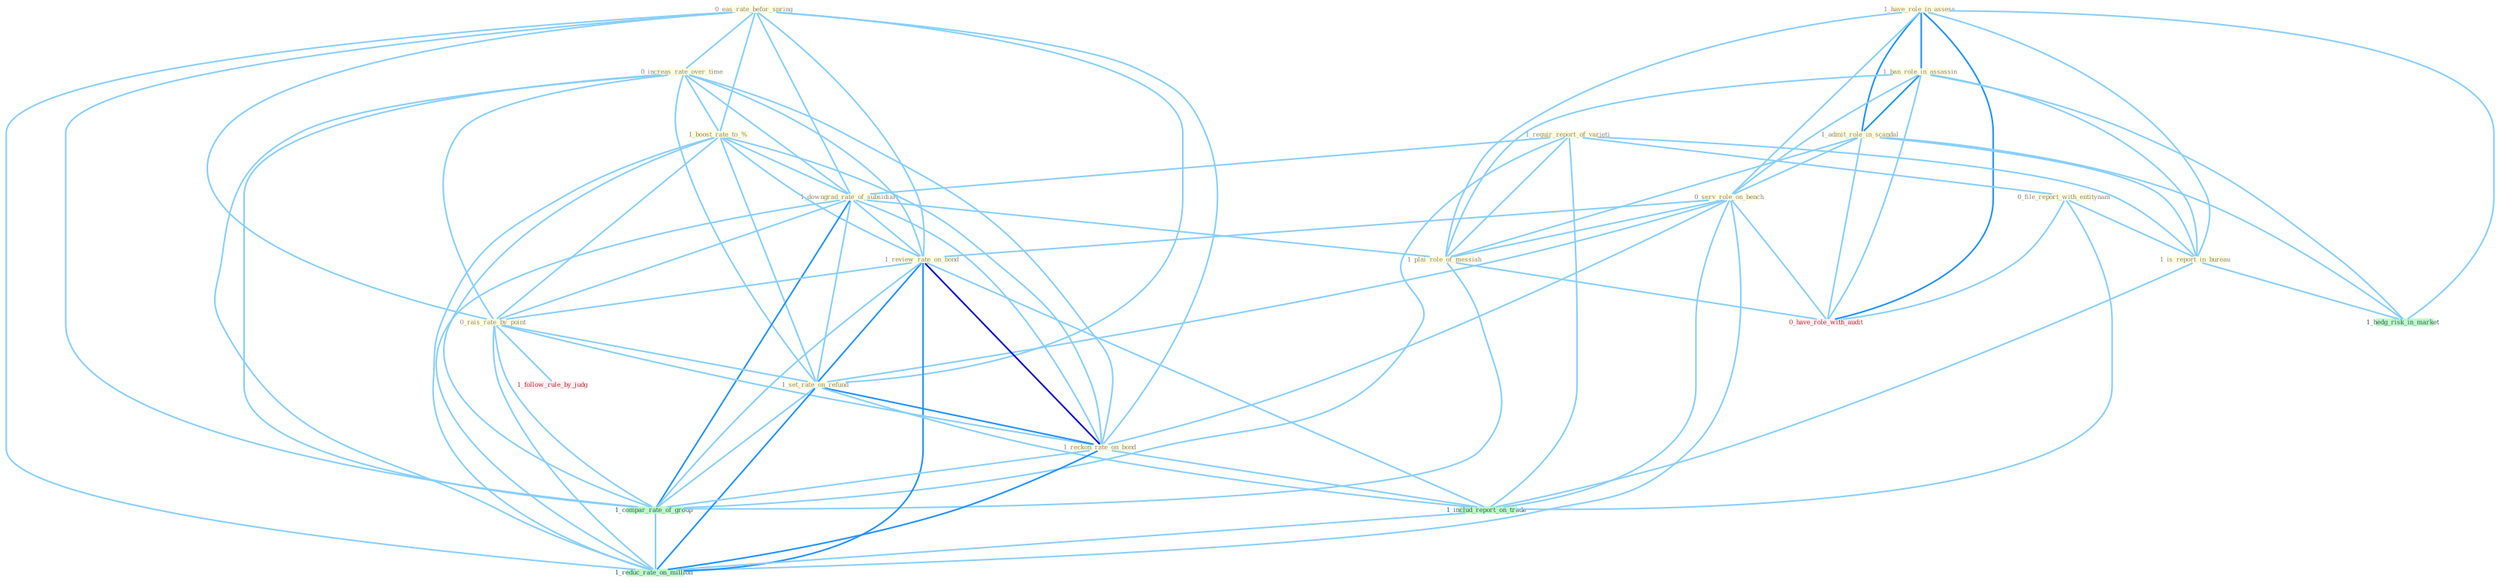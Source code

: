 Graph G{ 
    node
    [shape=polygon,style=filled,width=.5,height=.06,color="#BDFCC9",fixedsize=true,fontsize=4,
    fontcolor="#2f4f4f"];
    {node
    [color="#ffffe0", fontcolor="#8b7d6b"] "0_eas_rate_befor_spring " "1_have_role_in_assess " "0_increas_rate_over_time " "1_requir_report_of_varieti " "1_boost_rate_to_% " "0_file_report_with_entitynam " "1_downgrad_rate_of_subsidiari " "1_ban_role_in_assassin " "1_admit_role_in_scandal " "0_serv_role_on_bench " "1_plai_role_of_messiah " "1_review_rate_on_bond " "0_rais_rate_by_point " "1_set_rate_on_refund " "1_is_report_in_bureau " "1_reckon_rate_on_bond "}
{node [color="#fff0f5", fontcolor="#b22222"] "1_follow_rule_by_judg " "0_have_role_with_audit "}
edge [color="#B0E2FF"];

	"0_eas_rate_befor_spring " -- "0_increas_rate_over_time " [w="1", color="#87cefa" ];
	"0_eas_rate_befor_spring " -- "1_boost_rate_to_% " [w="1", color="#87cefa" ];
	"0_eas_rate_befor_spring " -- "1_downgrad_rate_of_subsidiari " [w="1", color="#87cefa" ];
	"0_eas_rate_befor_spring " -- "1_review_rate_on_bond " [w="1", color="#87cefa" ];
	"0_eas_rate_befor_spring " -- "0_rais_rate_by_point " [w="1", color="#87cefa" ];
	"0_eas_rate_befor_spring " -- "1_set_rate_on_refund " [w="1", color="#87cefa" ];
	"0_eas_rate_befor_spring " -- "1_reckon_rate_on_bond " [w="1", color="#87cefa" ];
	"0_eas_rate_befor_spring " -- "1_compar_rate_of_group " [w="1", color="#87cefa" ];
	"0_eas_rate_befor_spring " -- "1_reduc_rate_on_million " [w="1", color="#87cefa" ];
	"1_have_role_in_assess " -- "1_ban_role_in_assassin " [w="2", color="#1e90ff" , len=0.8];
	"1_have_role_in_assess " -- "1_admit_role_in_scandal " [w="2", color="#1e90ff" , len=0.8];
	"1_have_role_in_assess " -- "0_serv_role_on_bench " [w="1", color="#87cefa" ];
	"1_have_role_in_assess " -- "1_plai_role_of_messiah " [w="1", color="#87cefa" ];
	"1_have_role_in_assess " -- "1_is_report_in_bureau " [w="1", color="#87cefa" ];
	"1_have_role_in_assess " -- "1_hedg_risk_in_market " [w="1", color="#87cefa" ];
	"1_have_role_in_assess " -- "0_have_role_with_audit " [w="2", color="#1e90ff" , len=0.8];
	"0_increas_rate_over_time " -- "1_boost_rate_to_% " [w="1", color="#87cefa" ];
	"0_increas_rate_over_time " -- "1_downgrad_rate_of_subsidiari " [w="1", color="#87cefa" ];
	"0_increas_rate_over_time " -- "1_review_rate_on_bond " [w="1", color="#87cefa" ];
	"0_increas_rate_over_time " -- "0_rais_rate_by_point " [w="1", color="#87cefa" ];
	"0_increas_rate_over_time " -- "1_set_rate_on_refund " [w="1", color="#87cefa" ];
	"0_increas_rate_over_time " -- "1_reckon_rate_on_bond " [w="1", color="#87cefa" ];
	"0_increas_rate_over_time " -- "1_compar_rate_of_group " [w="1", color="#87cefa" ];
	"0_increas_rate_over_time " -- "1_reduc_rate_on_million " [w="1", color="#87cefa" ];
	"1_requir_report_of_varieti " -- "0_file_report_with_entitynam " [w="1", color="#87cefa" ];
	"1_requir_report_of_varieti " -- "1_downgrad_rate_of_subsidiari " [w="1", color="#87cefa" ];
	"1_requir_report_of_varieti " -- "1_plai_role_of_messiah " [w="1", color="#87cefa" ];
	"1_requir_report_of_varieti " -- "1_is_report_in_bureau " [w="1", color="#87cefa" ];
	"1_requir_report_of_varieti " -- "1_includ_report_on_trade " [w="1", color="#87cefa" ];
	"1_requir_report_of_varieti " -- "1_compar_rate_of_group " [w="1", color="#87cefa" ];
	"1_boost_rate_to_% " -- "1_downgrad_rate_of_subsidiari " [w="1", color="#87cefa" ];
	"1_boost_rate_to_% " -- "1_review_rate_on_bond " [w="1", color="#87cefa" ];
	"1_boost_rate_to_% " -- "0_rais_rate_by_point " [w="1", color="#87cefa" ];
	"1_boost_rate_to_% " -- "1_set_rate_on_refund " [w="1", color="#87cefa" ];
	"1_boost_rate_to_% " -- "1_reckon_rate_on_bond " [w="1", color="#87cefa" ];
	"1_boost_rate_to_% " -- "1_compar_rate_of_group " [w="1", color="#87cefa" ];
	"1_boost_rate_to_% " -- "1_reduc_rate_on_million " [w="1", color="#87cefa" ];
	"0_file_report_with_entitynam " -- "1_is_report_in_bureau " [w="1", color="#87cefa" ];
	"0_file_report_with_entitynam " -- "1_includ_report_on_trade " [w="1", color="#87cefa" ];
	"0_file_report_with_entitynam " -- "0_have_role_with_audit " [w="1", color="#87cefa" ];
	"1_downgrad_rate_of_subsidiari " -- "1_plai_role_of_messiah " [w="1", color="#87cefa" ];
	"1_downgrad_rate_of_subsidiari " -- "1_review_rate_on_bond " [w="1", color="#87cefa" ];
	"1_downgrad_rate_of_subsidiari " -- "0_rais_rate_by_point " [w="1", color="#87cefa" ];
	"1_downgrad_rate_of_subsidiari " -- "1_set_rate_on_refund " [w="1", color="#87cefa" ];
	"1_downgrad_rate_of_subsidiari " -- "1_reckon_rate_on_bond " [w="1", color="#87cefa" ];
	"1_downgrad_rate_of_subsidiari " -- "1_compar_rate_of_group " [w="2", color="#1e90ff" , len=0.8];
	"1_downgrad_rate_of_subsidiari " -- "1_reduc_rate_on_million " [w="1", color="#87cefa" ];
	"1_ban_role_in_assassin " -- "1_admit_role_in_scandal " [w="2", color="#1e90ff" , len=0.8];
	"1_ban_role_in_assassin " -- "0_serv_role_on_bench " [w="1", color="#87cefa" ];
	"1_ban_role_in_assassin " -- "1_plai_role_of_messiah " [w="1", color="#87cefa" ];
	"1_ban_role_in_assassin " -- "1_is_report_in_bureau " [w="1", color="#87cefa" ];
	"1_ban_role_in_assassin " -- "1_hedg_risk_in_market " [w="1", color="#87cefa" ];
	"1_ban_role_in_assassin " -- "0_have_role_with_audit " [w="1", color="#87cefa" ];
	"1_admit_role_in_scandal " -- "0_serv_role_on_bench " [w="1", color="#87cefa" ];
	"1_admit_role_in_scandal " -- "1_plai_role_of_messiah " [w="1", color="#87cefa" ];
	"1_admit_role_in_scandal " -- "1_is_report_in_bureau " [w="1", color="#87cefa" ];
	"1_admit_role_in_scandal " -- "1_hedg_risk_in_market " [w="1", color="#87cefa" ];
	"1_admit_role_in_scandal " -- "0_have_role_with_audit " [w="1", color="#87cefa" ];
	"0_serv_role_on_bench " -- "1_plai_role_of_messiah " [w="1", color="#87cefa" ];
	"0_serv_role_on_bench " -- "1_review_rate_on_bond " [w="1", color="#87cefa" ];
	"0_serv_role_on_bench " -- "1_set_rate_on_refund " [w="1", color="#87cefa" ];
	"0_serv_role_on_bench " -- "1_reckon_rate_on_bond " [w="1", color="#87cefa" ];
	"0_serv_role_on_bench " -- "1_includ_report_on_trade " [w="1", color="#87cefa" ];
	"0_serv_role_on_bench " -- "1_reduc_rate_on_million " [w="1", color="#87cefa" ];
	"0_serv_role_on_bench " -- "0_have_role_with_audit " [w="1", color="#87cefa" ];
	"1_plai_role_of_messiah " -- "1_compar_rate_of_group " [w="1", color="#87cefa" ];
	"1_plai_role_of_messiah " -- "0_have_role_with_audit " [w="1", color="#87cefa" ];
	"1_review_rate_on_bond " -- "0_rais_rate_by_point " [w="1", color="#87cefa" ];
	"1_review_rate_on_bond " -- "1_set_rate_on_refund " [w="2", color="#1e90ff" , len=0.8];
	"1_review_rate_on_bond " -- "1_reckon_rate_on_bond " [w="3", color="#0000cd" , len=0.6];
	"1_review_rate_on_bond " -- "1_includ_report_on_trade " [w="1", color="#87cefa" ];
	"1_review_rate_on_bond " -- "1_compar_rate_of_group " [w="1", color="#87cefa" ];
	"1_review_rate_on_bond " -- "1_reduc_rate_on_million " [w="2", color="#1e90ff" , len=0.8];
	"0_rais_rate_by_point " -- "1_set_rate_on_refund " [w="1", color="#87cefa" ];
	"0_rais_rate_by_point " -- "1_reckon_rate_on_bond " [w="1", color="#87cefa" ];
	"0_rais_rate_by_point " -- "1_compar_rate_of_group " [w="1", color="#87cefa" ];
	"0_rais_rate_by_point " -- "1_follow_rule_by_judg " [w="1", color="#87cefa" ];
	"0_rais_rate_by_point " -- "1_reduc_rate_on_million " [w="1", color="#87cefa" ];
	"1_set_rate_on_refund " -- "1_reckon_rate_on_bond " [w="2", color="#1e90ff" , len=0.8];
	"1_set_rate_on_refund " -- "1_includ_report_on_trade " [w="1", color="#87cefa" ];
	"1_set_rate_on_refund " -- "1_compar_rate_of_group " [w="1", color="#87cefa" ];
	"1_set_rate_on_refund " -- "1_reduc_rate_on_million " [w="2", color="#1e90ff" , len=0.8];
	"1_is_report_in_bureau " -- "1_includ_report_on_trade " [w="1", color="#87cefa" ];
	"1_is_report_in_bureau " -- "1_hedg_risk_in_market " [w="1", color="#87cefa" ];
	"1_reckon_rate_on_bond " -- "1_includ_report_on_trade " [w="1", color="#87cefa" ];
	"1_reckon_rate_on_bond " -- "1_compar_rate_of_group " [w="1", color="#87cefa" ];
	"1_reckon_rate_on_bond " -- "1_reduc_rate_on_million " [w="2", color="#1e90ff" , len=0.8];
	"1_includ_report_on_trade " -- "1_reduc_rate_on_million " [w="1", color="#87cefa" ];
	"1_compar_rate_of_group " -- "1_reduc_rate_on_million " [w="1", color="#87cefa" ];
}